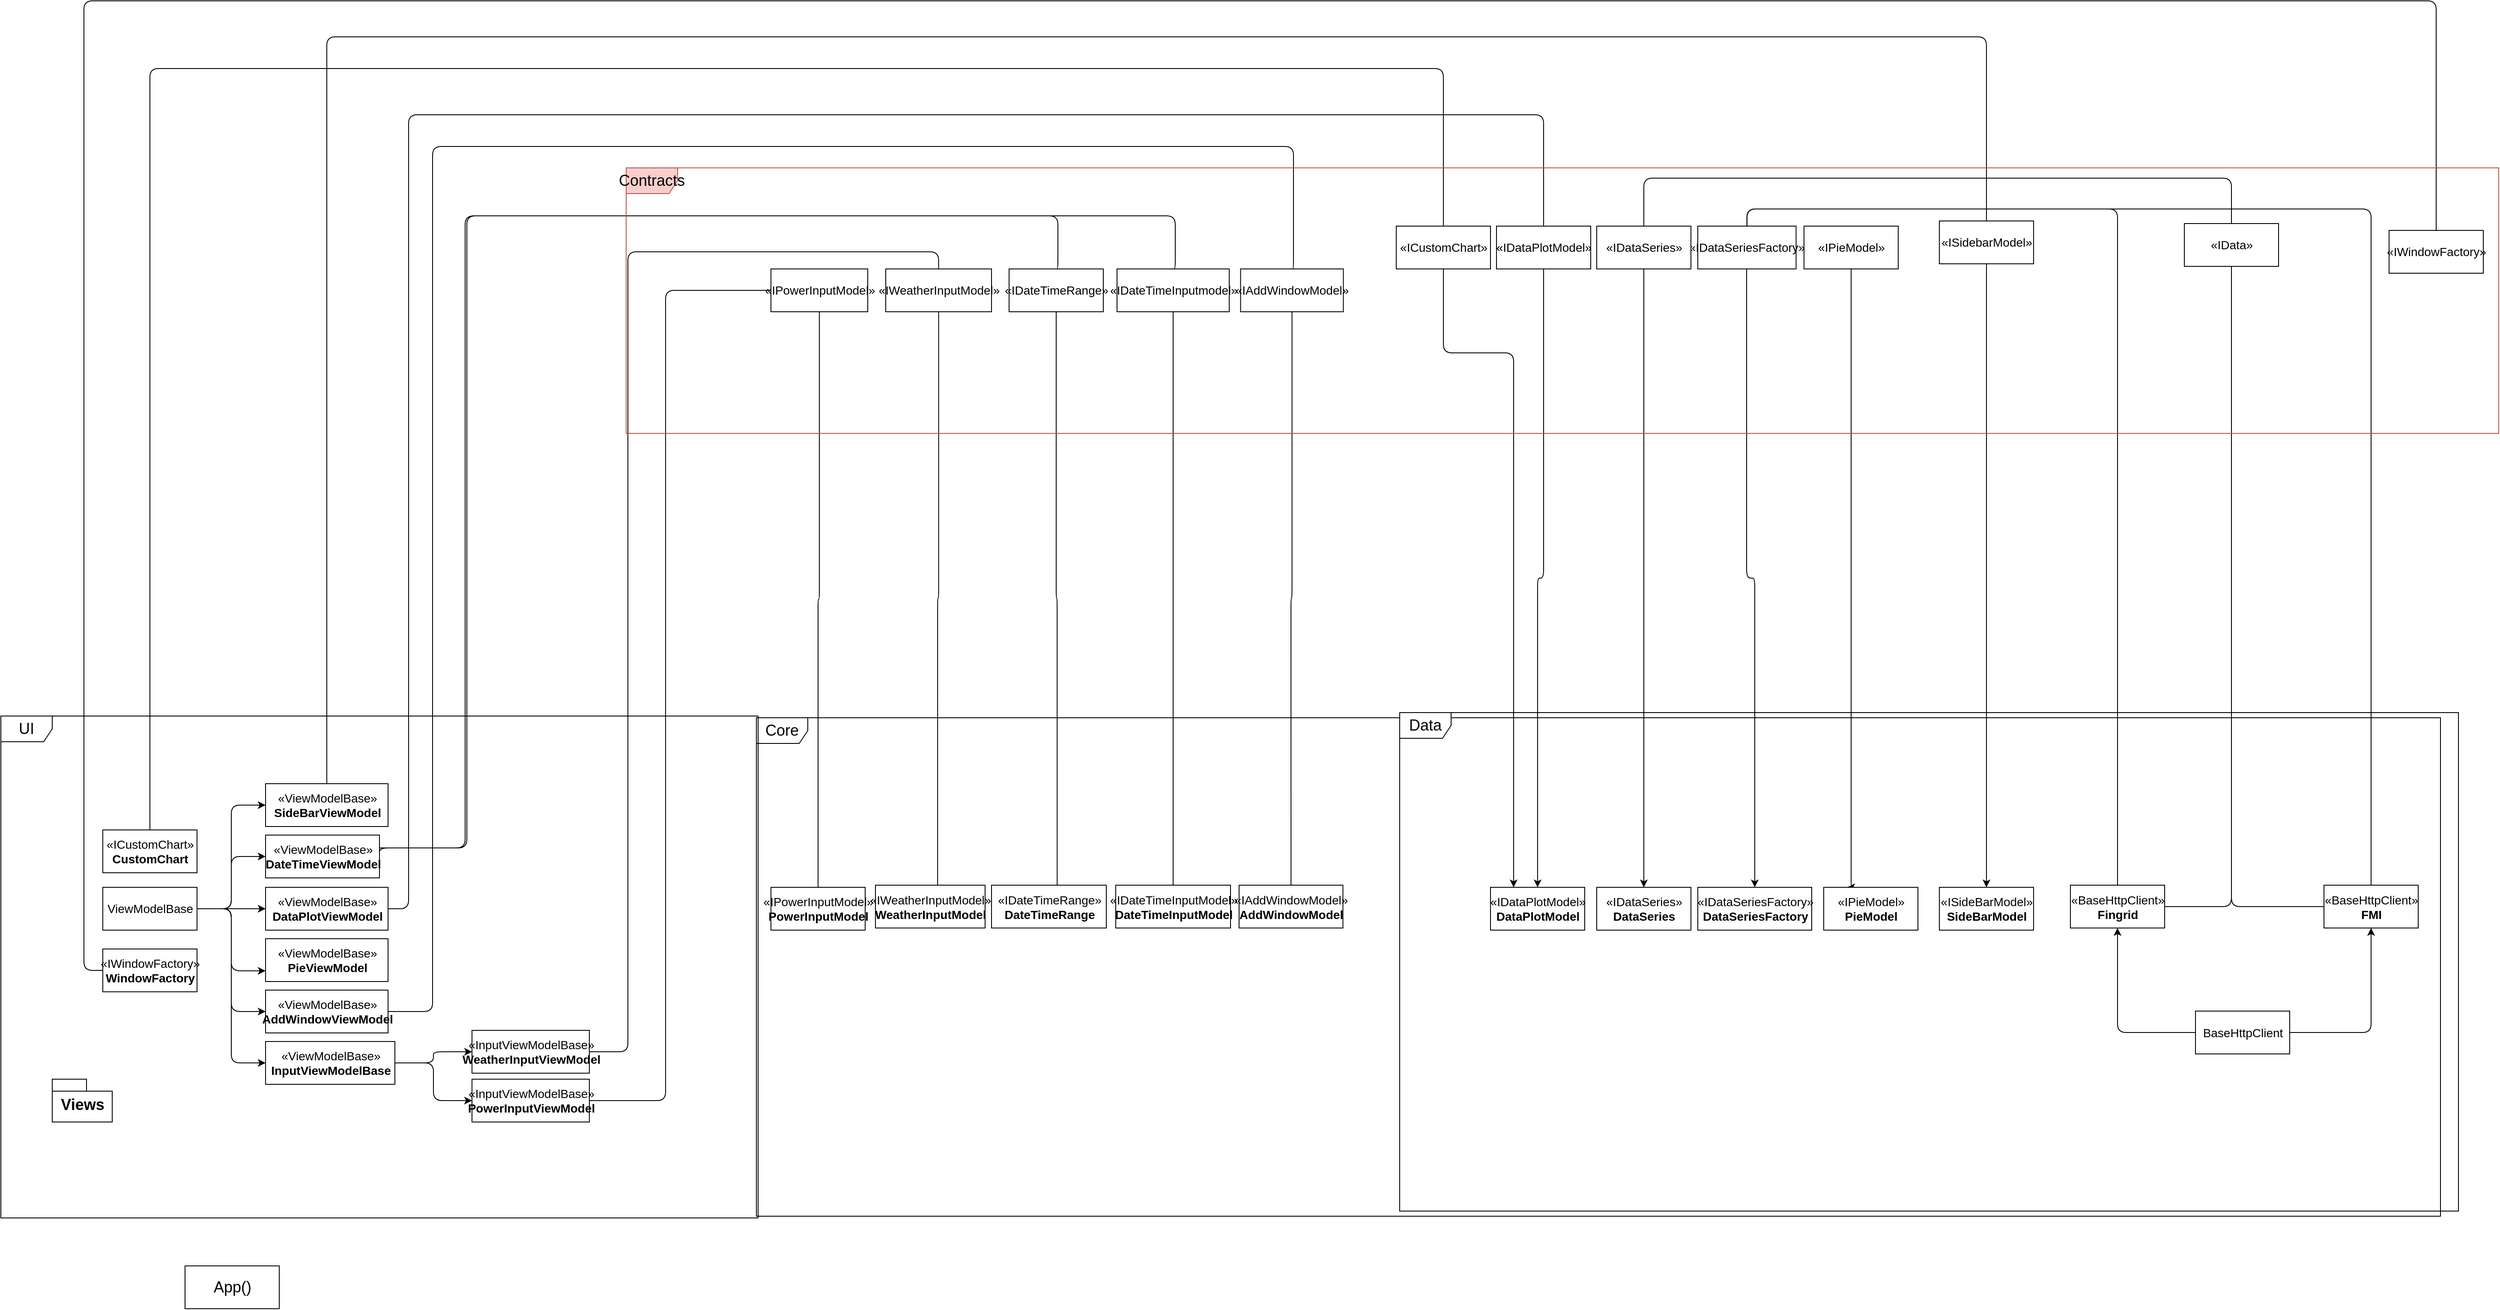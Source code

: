 <mxfile version="14.5.8" type="device"><diagram id="C5RBs43oDa-KdzZeNtuy" name="Page-1"><mxGraphModel dx="4160" dy="2304" grid="0" gridSize="10" guides="1" tooltips="1" connect="1" arrows="1" fold="1" page="0" pageScale="1" pageWidth="827" pageHeight="1169" math="0" shadow="0"><root><mxCell id="WIyWlLk6GJQsqaUBKTNV-0"/><mxCell id="WIyWlLk6GJQsqaUBKTNV-1" parent="WIyWlLk6GJQsqaUBKTNV-0"/><mxCell id="1zRFErv88xGNdsrMWLjV-0" value="App()" style="html=1;fontSize=18;" vertex="1" parent="WIyWlLk6GJQsqaUBKTNV-1"><mxGeometry x="-1699" y="1010" width="110" height="50" as="geometry"/></mxCell><mxCell id="1zRFErv88xGNdsrMWLjV-121" style="edgeStyle=orthogonalEdgeStyle;rounded=1;orthogonalLoop=1;jettySize=auto;html=1;entryX=0.5;entryY=0;entryDx=0;entryDy=0;fontSize=14;" edge="1" parent="WIyWlLk6GJQsqaUBKTNV-1" source="1zRFErv88xGNdsrMWLjV-19" target="1zRFErv88xGNdsrMWLjV-57"><mxGeometry relative="1" as="geometry"/></mxCell><mxCell id="1zRFErv88xGNdsrMWLjV-19" value="«ISidebarModel»" style="html=1;fontSize=14;" vertex="1" parent="WIyWlLk6GJQsqaUBKTNV-1"><mxGeometry x="349" y="-210" width="110" height="50" as="geometry"/></mxCell><mxCell id="1zRFErv88xGNdsrMWLjV-20" value="«IWindowFactory»" style="html=1;fontSize=14;" vertex="1" parent="WIyWlLk6GJQsqaUBKTNV-1"><mxGeometry x="874" y="-199" width="110" height="50" as="geometry"/></mxCell><mxCell id="1zRFErv88xGNdsrMWLjV-152" style="edgeStyle=orthogonalEdgeStyle;rounded=1;orthogonalLoop=1;jettySize=auto;html=1;entryX=0.5;entryY=0;entryDx=0;entryDy=0;startArrow=none;startFill=0;endArrow=classic;endFill=1;fontSize=14;" edge="1" parent="WIyWlLk6GJQsqaUBKTNV-1" source="1zRFErv88xGNdsrMWLjV-21" target="1zRFErv88xGNdsrMWLjV-62"><mxGeometry relative="1" as="geometry"/></mxCell><mxCell id="1zRFErv88xGNdsrMWLjV-21" value="«IDataPlotModel»" style="html=1;fontSize=14;" vertex="1" parent="WIyWlLk6GJQsqaUBKTNV-1"><mxGeometry x="-168" y="-204" width="110" height="50" as="geometry"/></mxCell><mxCell id="1zRFErv88xGNdsrMWLjV-149" style="edgeStyle=orthogonalEdgeStyle;rounded=1;orthogonalLoop=1;jettySize=auto;html=1;entryX=0.5;entryY=0;entryDx=0;entryDy=0;startArrow=none;startFill=0;endArrow=none;endFill=0;fontSize=14;" edge="1" parent="WIyWlLk6GJQsqaUBKTNV-1" source="1zRFErv88xGNdsrMWLjV-22" target="1zRFErv88xGNdsrMWLjV-31"><mxGeometry relative="1" as="geometry"><Array as="points"><mxPoint x="690" y="-260"/><mxPoint x="4" y="-260"/></Array></mxGeometry></mxCell><mxCell id="1zRFErv88xGNdsrMWLjV-22" value="«IData»" style="html=1;fontSize=14;" vertex="1" parent="WIyWlLk6GJQsqaUBKTNV-1"><mxGeometry x="635" y="-207" width="110" height="50" as="geometry"/></mxCell><mxCell id="1zRFErv88xGNdsrMWLjV-87" style="edgeStyle=orthogonalEdgeStyle;rounded=1;orthogonalLoop=1;jettySize=auto;html=1;fontSize=14;" edge="1" parent="WIyWlLk6GJQsqaUBKTNV-1" source="1zRFErv88xGNdsrMWLjV-23" target="1zRFErv88xGNdsrMWLjV-62"><mxGeometry relative="1" as="geometry"><Array as="points"><mxPoint x="-230" y="-56"/><mxPoint x="-148" y="-56"/></Array></mxGeometry></mxCell><mxCell id="1zRFErv88xGNdsrMWLjV-23" value="«ICustomChart»" style="html=1;fontSize=14;" vertex="1" parent="WIyWlLk6GJQsqaUBKTNV-1"><mxGeometry x="-285" y="-204" width="110" height="50" as="geometry"/></mxCell><mxCell id="1zRFErv88xGNdsrMWLjV-137" style="edgeStyle=orthogonalEdgeStyle;rounded=1;orthogonalLoop=1;jettySize=auto;html=1;entryX=0.567;entryY=0.002;entryDx=0;entryDy=0;entryPerimeter=0;startArrow=none;startFill=0;endArrow=none;endFill=0;fontSize=14;" edge="1" parent="WIyWlLk6GJQsqaUBKTNV-1" source="1zRFErv88xGNdsrMWLjV-24" target="1zRFErv88xGNdsrMWLjV-63"><mxGeometry relative="1" as="geometry"/></mxCell><mxCell id="1zRFErv88xGNdsrMWLjV-24" value="«IWeatherInputModel»" style="html=1;fontSize=14;" vertex="1" parent="WIyWlLk6GJQsqaUBKTNV-1"><mxGeometry x="-881" y="-154" width="123.5" height="50" as="geometry"/></mxCell><mxCell id="1zRFErv88xGNdsrMWLjV-138" style="edgeStyle=orthogonalEdgeStyle;rounded=1;orthogonalLoop=1;jettySize=auto;html=1;entryX=0.572;entryY=0.049;entryDx=0;entryDy=0;entryPerimeter=0;startArrow=none;startFill=0;endArrow=none;endFill=0;fontSize=14;" edge="1" parent="WIyWlLk6GJQsqaUBKTNV-1" source="1zRFErv88xGNdsrMWLjV-26" target="1zRFErv88xGNdsrMWLjV-55"><mxGeometry relative="1" as="geometry"/></mxCell><mxCell id="1zRFErv88xGNdsrMWLjV-26" value="«IDateTimeRange»" style="html=1;fontSize=14;" vertex="1" parent="WIyWlLk6GJQsqaUBKTNV-1"><mxGeometry x="-737" y="-154" width="110" height="50" as="geometry"/></mxCell><mxCell id="1zRFErv88xGNdsrMWLjV-139" style="edgeStyle=orthogonalEdgeStyle;rounded=1;orthogonalLoop=1;jettySize=auto;html=1;entryX=0.5;entryY=0;entryDx=0;entryDy=0;startArrow=none;startFill=0;endArrow=none;endFill=0;fontSize=14;" edge="1" parent="WIyWlLk6GJQsqaUBKTNV-1" source="1zRFErv88xGNdsrMWLjV-27" target="1zRFErv88xGNdsrMWLjV-42"><mxGeometry relative="1" as="geometry"/></mxCell><mxCell id="1zRFErv88xGNdsrMWLjV-27" value="«IDateTimeInputmodel»" style="html=1;fontSize=14;" vertex="1" parent="WIyWlLk6GJQsqaUBKTNV-1"><mxGeometry x="-611" y="-154" width="131" height="50" as="geometry"/></mxCell><mxCell id="1zRFErv88xGNdsrMWLjV-140" style="edgeStyle=orthogonalEdgeStyle;rounded=1;orthogonalLoop=1;jettySize=auto;html=1;entryX=0.5;entryY=0;entryDx=0;entryDy=0;startArrow=none;startFill=0;endArrow=none;endFill=0;fontSize=14;" edge="1" parent="WIyWlLk6GJQsqaUBKTNV-1" source="1zRFErv88xGNdsrMWLjV-28" target="1zRFErv88xGNdsrMWLjV-41"><mxGeometry relative="1" as="geometry"/></mxCell><mxCell id="1zRFErv88xGNdsrMWLjV-28" value="«IAddWindowModel»" style="html=1;fontSize=14;" vertex="1" parent="WIyWlLk6GJQsqaUBKTNV-1"><mxGeometry x="-466.75" y="-154" width="120" height="50" as="geometry"/></mxCell><mxCell id="1zRFErv88xGNdsrMWLjV-120" style="edgeStyle=orthogonalEdgeStyle;rounded=1;orthogonalLoop=1;jettySize=auto;html=1;entryX=0.25;entryY=0;entryDx=0;entryDy=0;fontSize=14;" edge="1" parent="WIyWlLk6GJQsqaUBKTNV-1" source="1zRFErv88xGNdsrMWLjV-29" target="1zRFErv88xGNdsrMWLjV-59"><mxGeometry relative="1" as="geometry"><mxPoint x="246" y="568" as="targetPoint"/><Array as="points"><mxPoint x="246" y="568"/></Array></mxGeometry></mxCell><mxCell id="1zRFErv88xGNdsrMWLjV-29" value="«IPieModel»" style="html=1;fontSize=14;" vertex="1" parent="WIyWlLk6GJQsqaUBKTNV-1"><mxGeometry x="191" y="-204" width="110" height="50" as="geometry"/></mxCell><mxCell id="1zRFErv88xGNdsrMWLjV-119" style="edgeStyle=orthogonalEdgeStyle;rounded=1;orthogonalLoop=1;jettySize=auto;html=1;entryX=0.5;entryY=0;entryDx=0;entryDy=0;fontSize=14;" edge="1" parent="WIyWlLk6GJQsqaUBKTNV-1" target="1zRFErv88xGNdsrMWLjV-60"><mxGeometry relative="1" as="geometry"><mxPoint x="134" y="-160" as="sourcePoint"/><Array as="points"><mxPoint x="124" y="207"/><mxPoint x="133" y="207"/></Array></mxGeometry></mxCell><mxCell id="1zRFErv88xGNdsrMWLjV-30" value="«IDataSeriesFactory»" style="html=1;fontSize=14;" vertex="1" parent="WIyWlLk6GJQsqaUBKTNV-1"><mxGeometry x="67" y="-204" width="114.75" height="50" as="geometry"/></mxCell><mxCell id="1zRFErv88xGNdsrMWLjV-118" style="edgeStyle=orthogonalEdgeStyle;rounded=1;orthogonalLoop=1;jettySize=auto;html=1;entryX=0.5;entryY=0;entryDx=0;entryDy=0;fontSize=14;" edge="1" parent="WIyWlLk6GJQsqaUBKTNV-1" source="1zRFErv88xGNdsrMWLjV-31" target="1zRFErv88xGNdsrMWLjV-61"><mxGeometry relative="1" as="geometry"/></mxCell><mxCell id="1zRFErv88xGNdsrMWLjV-31" value="«IDataSeries»" style="html=1;fontSize=14;" vertex="1" parent="WIyWlLk6GJQsqaUBKTNV-1"><mxGeometry x="-51" y="-204" width="110" height="50" as="geometry"/></mxCell><mxCell id="1zRFErv88xGNdsrMWLjV-41" value="«IAddWindowModel»&lt;br style=&quot;font-size: 14px;&quot;&gt;&lt;b style=&quot;font-size: 14px;&quot;&gt;AddWindowModel&lt;/b&gt;" style="html=1;fontSize=14;" vertex="1" parent="WIyWlLk6GJQsqaUBKTNV-1"><mxGeometry x="-468.5" y="565.5" width="121.25" height="50" as="geometry"/></mxCell><mxCell id="1zRFErv88xGNdsrMWLjV-42" value="«IDateTimeInputModel»&lt;br style=&quot;font-size: 14px;&quot;&gt;&lt;b style=&quot;font-size: 14px;&quot;&gt;DateTimeInputModel&lt;/b&gt;" style="html=1;fontSize=14;" vertex="1" parent="WIyWlLk6GJQsqaUBKTNV-1"><mxGeometry x="-612.5" y="565.5" width="134" height="50" as="geometry"/></mxCell><mxCell id="1zRFErv88xGNdsrMWLjV-55" value="«IDateTimeRange»&lt;br style=&quot;font-size: 14px;&quot;&gt;&lt;b style=&quot;font-size: 14px;&quot;&gt;DateTimeRange&lt;/b&gt;" style="html=1;fontSize=14;" vertex="1" parent="WIyWlLk6GJQsqaUBKTNV-1"><mxGeometry x="-757.5" y="565.5" width="134" height="50" as="geometry"/></mxCell><mxCell id="1zRFErv88xGNdsrMWLjV-57" value="«ISideBarModel»&lt;br style=&quot;font-size: 14px;&quot;&gt;&lt;b style=&quot;font-size: 14px;&quot;&gt;SideBarModel&lt;/b&gt;" style="html=1;fontSize=14;" vertex="1" parent="WIyWlLk6GJQsqaUBKTNV-1"><mxGeometry x="349" y="568" width="110" height="50" as="geometry"/></mxCell><mxCell id="1zRFErv88xGNdsrMWLjV-59" value="«IPieModel»&lt;br style=&quot;font-size: 14px;&quot;&gt;&lt;b style=&quot;font-size: 14px;&quot;&gt;PieModel&lt;/b&gt;" style="html=1;fontSize=14;" vertex="1" parent="WIyWlLk6GJQsqaUBKTNV-1"><mxGeometry x="214" y="568" width="110" height="50" as="geometry"/></mxCell><mxCell id="1zRFErv88xGNdsrMWLjV-60" value="«IDataSeriesFactory»&lt;br style=&quot;font-size: 14px;&quot;&gt;&lt;b style=&quot;font-size: 14px;&quot;&gt;DataSeriesFactory&lt;/b&gt;" style="html=1;fontSize=14;" vertex="1" parent="WIyWlLk6GJQsqaUBKTNV-1"><mxGeometry x="67" y="568" width="133" height="50" as="geometry"/></mxCell><mxCell id="1zRFErv88xGNdsrMWLjV-61" value="«IDataSeries»&lt;br style=&quot;font-size: 14px;&quot;&gt;&lt;b style=&quot;font-size: 14px;&quot;&gt;DataSeries&lt;/b&gt;" style="html=1;fontSize=14;" vertex="1" parent="WIyWlLk6GJQsqaUBKTNV-1"><mxGeometry x="-51" y="568" width="110" height="50" as="geometry"/></mxCell><mxCell id="1zRFErv88xGNdsrMWLjV-62" value="«IDataPlotModel»&lt;br style=&quot;font-size: 14px;&quot;&gt;&lt;b style=&quot;font-size: 14px;&quot;&gt;DataPlotModel&lt;/b&gt;" style="html=1;fontSize=14;" vertex="1" parent="WIyWlLk6GJQsqaUBKTNV-1"><mxGeometry x="-175" y="568" width="110" height="50" as="geometry"/></mxCell><mxCell id="1zRFErv88xGNdsrMWLjV-63" value="«IWeatherInputModel»&lt;br style=&quot;font-size: 14px;&quot;&gt;&lt;b style=&quot;font-size: 14px;&quot;&gt;WeatherInputModel&lt;/b&gt;" style="html=1;fontSize=14;" vertex="1" parent="WIyWlLk6GJQsqaUBKTNV-1"><mxGeometry x="-893" y="565.5" width="128" height="50" as="geometry"/></mxCell><mxCell id="1zRFErv88xGNdsrMWLjV-64" value="«IPowerInputModel»&lt;br style=&quot;font-size: 14px;&quot;&gt;&lt;b style=&quot;font-size: 14px;&quot;&gt;PowerInputModel&lt;/b&gt;" style="html=1;fontSize=14;" vertex="1" parent="WIyWlLk6GJQsqaUBKTNV-1"><mxGeometry x="-1015" y="568" width="110" height="50" as="geometry"/></mxCell><mxCell id="1zRFErv88xGNdsrMWLjV-83" style="edgeStyle=orthogonalEdgeStyle;rounded=1;orthogonalLoop=1;jettySize=auto;html=1;entryX=0.5;entryY=1;entryDx=0;entryDy=0;fontSize=14;" edge="1" parent="WIyWlLk6GJQsqaUBKTNV-1" source="1zRFErv88xGNdsrMWLjV-76" target="1zRFErv88xGNdsrMWLjV-77"><mxGeometry relative="1" as="geometry"/></mxCell><mxCell id="1zRFErv88xGNdsrMWLjV-84" style="edgeStyle=orthogonalEdgeStyle;orthogonalLoop=1;jettySize=auto;html=1;entryX=0.5;entryY=1;entryDx=0;entryDy=0;rounded=1;fontSize=14;" edge="1" parent="WIyWlLk6GJQsqaUBKTNV-1" source="1zRFErv88xGNdsrMWLjV-76" target="1zRFErv88xGNdsrMWLjV-78"><mxGeometry relative="1" as="geometry"/></mxCell><mxCell id="1zRFErv88xGNdsrMWLjV-76" value="BaseHttpClient" style="html=1;fontSize=14;" vertex="1" parent="WIyWlLk6GJQsqaUBKTNV-1"><mxGeometry x="648" y="712.5" width="110" height="50" as="geometry"/></mxCell><mxCell id="1zRFErv88xGNdsrMWLjV-146" style="edgeStyle=orthogonalEdgeStyle;rounded=1;orthogonalLoop=1;jettySize=auto;html=1;entryX=0.5;entryY=1;entryDx=0;entryDy=0;startArrow=none;startFill=0;endArrow=none;endFill=0;fontSize=14;" edge="1" parent="WIyWlLk6GJQsqaUBKTNV-1" source="1zRFErv88xGNdsrMWLjV-77" target="1zRFErv88xGNdsrMWLjV-22"><mxGeometry relative="1" as="geometry"/></mxCell><mxCell id="1zRFErv88xGNdsrMWLjV-150" style="edgeStyle=orthogonalEdgeStyle;rounded=1;orthogonalLoop=1;jettySize=auto;html=1;entryX=0.5;entryY=0;entryDx=0;entryDy=0;startArrow=none;startFill=0;endArrow=none;endFill=0;fontSize=14;" edge="1" parent="WIyWlLk6GJQsqaUBKTNV-1" source="1zRFErv88xGNdsrMWLjV-77" target="1zRFErv88xGNdsrMWLjV-30"><mxGeometry relative="1" as="geometry"><Array as="points"><mxPoint x="557" y="-224"/><mxPoint x="124" y="-224"/></Array></mxGeometry></mxCell><mxCell id="1zRFErv88xGNdsrMWLjV-77" value="«BaseHttpClient»&lt;br style=&quot;font-size: 14px;&quot;&gt;&lt;b style=&quot;font-size: 14px;&quot;&gt;Fingrid&lt;/b&gt;" style="html=1;fontSize=14;" vertex="1" parent="WIyWlLk6GJQsqaUBKTNV-1"><mxGeometry x="502" y="565.5" width="110" height="50" as="geometry"/></mxCell><mxCell id="1zRFErv88xGNdsrMWLjV-148" style="edgeStyle=orthogonalEdgeStyle;rounded=1;orthogonalLoop=1;jettySize=auto;html=1;entryX=0.5;entryY=1;entryDx=0;entryDy=0;startArrow=none;startFill=0;endArrow=none;endFill=0;fontSize=14;" edge="1" parent="WIyWlLk6GJQsqaUBKTNV-1" source="1zRFErv88xGNdsrMWLjV-78" target="1zRFErv88xGNdsrMWLjV-22"><mxGeometry relative="1" as="geometry"/></mxCell><mxCell id="1zRFErv88xGNdsrMWLjV-151" style="edgeStyle=orthogonalEdgeStyle;rounded=1;orthogonalLoop=1;jettySize=auto;html=1;entryX=0.5;entryY=0;entryDx=0;entryDy=0;startArrow=none;startFill=0;endArrow=none;endFill=0;fontSize=14;" edge="1" parent="WIyWlLk6GJQsqaUBKTNV-1" source="1zRFErv88xGNdsrMWLjV-78" target="1zRFErv88xGNdsrMWLjV-30"><mxGeometry relative="1" as="geometry"><Array as="points"><mxPoint x="853" y="-224"/><mxPoint x="124" y="-224"/></Array></mxGeometry></mxCell><mxCell id="1zRFErv88xGNdsrMWLjV-78" value="«BaseHttpClient»&lt;br style=&quot;font-size: 14px;&quot;&gt;&lt;b style=&quot;font-size: 14px;&quot;&gt;FMI&lt;/b&gt;" style="html=1;fontSize=14;" vertex="1" parent="WIyWlLk6GJQsqaUBKTNV-1"><mxGeometry x="798" y="565.5" width="110" height="50" as="geometry"/></mxCell><mxCell id="1zRFErv88xGNdsrMWLjV-104" style="edgeStyle=orthogonalEdgeStyle;rounded=1;orthogonalLoop=1;jettySize=auto;html=1;entryX=0;entryY=0.5;entryDx=0;entryDy=0;fontSize=14;" edge="1" parent="WIyWlLk6GJQsqaUBKTNV-1" source="1zRFErv88xGNdsrMWLjV-92" target="1zRFErv88xGNdsrMWLjV-103"><mxGeometry relative="1" as="geometry"/></mxCell><mxCell id="1zRFErv88xGNdsrMWLjV-105" style="edgeStyle=orthogonalEdgeStyle;rounded=1;orthogonalLoop=1;jettySize=auto;html=1;entryX=0;entryY=0.5;entryDx=0;entryDy=0;fontSize=14;" edge="1" parent="WIyWlLk6GJQsqaUBKTNV-1" source="1zRFErv88xGNdsrMWLjV-92" target="1zRFErv88xGNdsrMWLjV-98"><mxGeometry relative="1" as="geometry"/></mxCell><mxCell id="1zRFErv88xGNdsrMWLjV-106" style="edgeStyle=orthogonalEdgeStyle;rounded=1;orthogonalLoop=1;jettySize=auto;html=1;entryX=0;entryY=0.5;entryDx=0;entryDy=0;fontSize=14;" edge="1" parent="WIyWlLk6GJQsqaUBKTNV-1" source="1zRFErv88xGNdsrMWLjV-92" target="1zRFErv88xGNdsrMWLjV-101"><mxGeometry relative="1" as="geometry"/></mxCell><mxCell id="1zRFErv88xGNdsrMWLjV-107" style="edgeStyle=orthogonalEdgeStyle;rounded=1;orthogonalLoop=1;jettySize=auto;html=1;entryX=0;entryY=0.75;entryDx=0;entryDy=0;fontSize=14;" edge="1" parent="WIyWlLk6GJQsqaUBKTNV-1" source="1zRFErv88xGNdsrMWLjV-92" target="1zRFErv88xGNdsrMWLjV-102"><mxGeometry relative="1" as="geometry"/></mxCell><mxCell id="1zRFErv88xGNdsrMWLjV-108" style="edgeStyle=orthogonalEdgeStyle;rounded=1;orthogonalLoop=1;jettySize=auto;html=1;entryX=0;entryY=0.5;entryDx=0;entryDy=0;fontSize=14;" edge="1" parent="WIyWlLk6GJQsqaUBKTNV-1" source="1zRFErv88xGNdsrMWLjV-92" target="1zRFErv88xGNdsrMWLjV-94"><mxGeometry relative="1" as="geometry"/></mxCell><mxCell id="1zRFErv88xGNdsrMWLjV-109" style="edgeStyle=orthogonalEdgeStyle;rounded=1;orthogonalLoop=1;jettySize=auto;html=1;entryX=0;entryY=0.5;entryDx=0;entryDy=0;fontSize=14;" edge="1" parent="WIyWlLk6GJQsqaUBKTNV-1" source="1zRFErv88xGNdsrMWLjV-92" target="1zRFErv88xGNdsrMWLjV-97"><mxGeometry relative="1" as="geometry"/></mxCell><mxCell id="1zRFErv88xGNdsrMWLjV-92" value="ViewModelBase" style="html=1;fontSize=14;" vertex="1" parent="WIyWlLk6GJQsqaUBKTNV-1"><mxGeometry x="-1795" y="568" width="110" height="50" as="geometry"/></mxCell><mxCell id="1zRFErv88xGNdsrMWLjV-145" style="edgeStyle=orthogonalEdgeStyle;rounded=1;orthogonalLoop=1;jettySize=auto;html=1;startArrow=none;startFill=0;endArrow=none;endFill=0;entryX=0.5;entryY=0;entryDx=0;entryDy=0;fontSize=14;" edge="1" parent="WIyWlLk6GJQsqaUBKTNV-1" source="1zRFErv88xGNdsrMWLjV-93" target="1zRFErv88xGNdsrMWLjV-23"><mxGeometry relative="1" as="geometry"><mxPoint x="50" y="-302.5" as="targetPoint"/><Array as="points"><mxPoint x="-1740" y="-388"/><mxPoint x="-230" y="-388"/></Array></mxGeometry></mxCell><mxCell id="1zRFErv88xGNdsrMWLjV-93" value="«ICustomChart»&lt;br style=&quot;font-size: 14px;&quot;&gt;&lt;b style=&quot;font-size: 14px;&quot;&gt;CustomChart&lt;/b&gt;" style="html=1;fontSize=14;" vertex="1" parent="WIyWlLk6GJQsqaUBKTNV-1"><mxGeometry x="-1795" y="501" width="110" height="50" as="geometry"/></mxCell><mxCell id="1zRFErv88xGNdsrMWLjV-122" style="edgeStyle=orthogonalEdgeStyle;rounded=1;orthogonalLoop=1;jettySize=auto;html=1;entryX=0.5;entryY=0;entryDx=0;entryDy=0;startArrow=none;startFill=0;endArrow=none;endFill=0;exitX=1;exitY=0.5;exitDx=0;exitDy=0;fontSize=14;" edge="1" parent="WIyWlLk6GJQsqaUBKTNV-1" source="1zRFErv88xGNdsrMWLjV-94" target="1zRFErv88xGNdsrMWLjV-28"><mxGeometry relative="1" as="geometry"><Array as="points"><mxPoint x="-1410" y="713"/><mxPoint x="-1410" y="-297"/><mxPoint x="-405" y="-297"/><mxPoint x="-405" y="-154"/></Array></mxGeometry></mxCell><mxCell id="1zRFErv88xGNdsrMWLjV-94" value="«ViewModelBase»&lt;br style=&quot;font-size: 14px;&quot;&gt;&lt;b style=&quot;font-size: 14px;&quot;&gt;AddWindowViewModel&lt;/b&gt;" style="html=1;fontSize=14;" vertex="1" parent="WIyWlLk6GJQsqaUBKTNV-1"><mxGeometry x="-1605" y="688" width="143" height="50" as="geometry"/></mxCell><mxCell id="1zRFErv88xGNdsrMWLjV-133" style="edgeStyle=orthogonalEdgeStyle;rounded=1;orthogonalLoop=1;jettySize=auto;html=1;entryX=0;entryY=0.5;entryDx=0;entryDy=0;startArrow=none;startFill=0;endArrow=none;endFill=0;fontSize=14;" edge="1" parent="WIyWlLk6GJQsqaUBKTNV-1" source="1zRFErv88xGNdsrMWLjV-96" target="1zRFErv88xGNdsrMWLjV-25"><mxGeometry relative="1" as="geometry"><Array as="points"><mxPoint x="-1138" y="817"/><mxPoint x="-1138" y="-129"/></Array></mxGeometry></mxCell><mxCell id="1zRFErv88xGNdsrMWLjV-96" value="«InputViewModelBase»&lt;br style=&quot;font-size: 14px;&quot;&gt;&lt;b style=&quot;font-size: 14px;&quot;&gt;PowerInputViewModel&lt;/b&gt;" style="html=1;fontSize=14;" vertex="1" parent="WIyWlLk6GJQsqaUBKTNV-1"><mxGeometry x="-1364" y="792" width="137" height="50" as="geometry"/></mxCell><mxCell id="1zRFErv88xGNdsrMWLjV-110" style="edgeStyle=orthogonalEdgeStyle;rounded=1;orthogonalLoop=1;jettySize=auto;html=1;entryX=0;entryY=0.5;entryDx=0;entryDy=0;fontSize=14;" edge="1" parent="WIyWlLk6GJQsqaUBKTNV-1" source="1zRFErv88xGNdsrMWLjV-97" target="1zRFErv88xGNdsrMWLjV-99"><mxGeometry relative="1" as="geometry"/></mxCell><mxCell id="1zRFErv88xGNdsrMWLjV-111" style="edgeStyle=orthogonalEdgeStyle;rounded=1;orthogonalLoop=1;jettySize=auto;html=1;entryX=0;entryY=0.5;entryDx=0;entryDy=0;fontSize=14;" edge="1" parent="WIyWlLk6GJQsqaUBKTNV-1" source="1zRFErv88xGNdsrMWLjV-97" target="1zRFErv88xGNdsrMWLjV-96"><mxGeometry relative="1" as="geometry"/></mxCell><mxCell id="1zRFErv88xGNdsrMWLjV-97" value="«ViewModelBase»&lt;br style=&quot;font-size: 14px;&quot;&gt;&lt;b style=&quot;font-size: 14px;&quot;&gt;InputViewModelBase&lt;/b&gt;" style="html=1;fontSize=14;" vertex="1" parent="WIyWlLk6GJQsqaUBKTNV-1"><mxGeometry x="-1605" y="748" width="151" height="50" as="geometry"/></mxCell><mxCell id="1zRFErv88xGNdsrMWLjV-124" style="edgeStyle=orthogonalEdgeStyle;rounded=1;orthogonalLoop=1;jettySize=auto;html=1;entryX=0.5;entryY=0;entryDx=0;entryDy=0;startArrow=none;startFill=0;endArrow=none;endFill=0;fontSize=14;" edge="1" parent="WIyWlLk6GJQsqaUBKTNV-1" source="1zRFErv88xGNdsrMWLjV-98" target="1zRFErv88xGNdsrMWLjV-27"><mxGeometry relative="1" as="geometry"><Array as="points"><mxPoint x="-1370" y="522"/><mxPoint x="-1370" y="-216"/><mxPoint x="-543" y="-216"/><mxPoint x="-543" y="-154"/></Array></mxGeometry></mxCell><mxCell id="1zRFErv88xGNdsrMWLjV-125" style="edgeStyle=orthogonalEdgeStyle;rounded=1;orthogonalLoop=1;jettySize=auto;html=1;entryX=0.5;entryY=0;entryDx=0;entryDy=0;startArrow=none;startFill=0;endArrow=none;endFill=0;exitX=1;exitY=0.5;exitDx=0;exitDy=0;fontSize=14;" edge="1" parent="WIyWlLk6GJQsqaUBKTNV-1" source="1zRFErv88xGNdsrMWLjV-98" target="1zRFErv88xGNdsrMWLjV-26"><mxGeometry relative="1" as="geometry"><Array as="points"><mxPoint x="-1472" y="522"/><mxPoint x="-1372" y="522"/><mxPoint x="-1372" y="-216"/><mxPoint x="-680" y="-216"/><mxPoint x="-680" y="-154"/></Array></mxGeometry></mxCell><mxCell id="1zRFErv88xGNdsrMWLjV-98" value="«ViewModelBase»&lt;br style=&quot;font-size: 14px;&quot;&gt;&lt;b style=&quot;font-size: 14px;&quot;&gt;DateTimeViewModel&lt;/b&gt;" style="html=1;fontSize=14;" vertex="1" parent="WIyWlLk6GJQsqaUBKTNV-1"><mxGeometry x="-1605" y="507" width="133" height="50" as="geometry"/></mxCell><mxCell id="1zRFErv88xGNdsrMWLjV-132" style="edgeStyle=orthogonalEdgeStyle;rounded=1;orthogonalLoop=1;jettySize=auto;html=1;entryX=0.5;entryY=0;entryDx=0;entryDy=0;startArrow=none;startFill=0;endArrow=none;endFill=0;fontSize=14;" edge="1" parent="WIyWlLk6GJQsqaUBKTNV-1" source="1zRFErv88xGNdsrMWLjV-99" target="1zRFErv88xGNdsrMWLjV-24"><mxGeometry relative="1" as="geometry"><Array as="points"><mxPoint x="-1182" y="760"/><mxPoint x="-1182" y="-174"/><mxPoint x="-819" y="-174"/></Array></mxGeometry></mxCell><mxCell id="1zRFErv88xGNdsrMWLjV-99" value="«InputViewModelBase»&lt;br style=&quot;font-size: 14px;&quot;&gt;&lt;b style=&quot;font-size: 14px;&quot;&gt;WeatherInputViewModel&lt;/b&gt;" style="html=1;fontSize=14;" vertex="1" parent="WIyWlLk6GJQsqaUBKTNV-1"><mxGeometry x="-1364" y="735" width="137" height="50" as="geometry"/></mxCell><mxCell id="1zRFErv88xGNdsrMWLjV-141" style="edgeStyle=orthogonalEdgeStyle;rounded=1;orthogonalLoop=1;jettySize=auto;html=1;entryX=0.5;entryY=0;entryDx=0;entryDy=0;startArrow=none;startFill=0;endArrow=none;endFill=0;fontSize=14;" edge="1" parent="WIyWlLk6GJQsqaUBKTNV-1" source="1zRFErv88xGNdsrMWLjV-101" target="1zRFErv88xGNdsrMWLjV-21"><mxGeometry relative="1" as="geometry"><Array as="points"><mxPoint x="-1438" y="593"/><mxPoint x="-1438" y="-334"/><mxPoint x="-113" y="-334"/></Array></mxGeometry></mxCell><mxCell id="1zRFErv88xGNdsrMWLjV-101" value="«ViewModelBase»&lt;br style=&quot;font-size: 14px;&quot;&gt;&lt;b style=&quot;font-size: 14px;&quot;&gt;DataPlotViewModel&lt;/b&gt;" style="html=1;fontSize=14;" vertex="1" parent="WIyWlLk6GJQsqaUBKTNV-1"><mxGeometry x="-1605" y="568" width="143" height="50" as="geometry"/></mxCell><mxCell id="1zRFErv88xGNdsrMWLjV-102" value="«ViewModelBase»&lt;br style=&quot;font-size: 14px;&quot;&gt;&lt;b style=&quot;font-size: 14px;&quot;&gt;PieViewModel&lt;/b&gt;" style="html=1;fontSize=14;" vertex="1" parent="WIyWlLk6GJQsqaUBKTNV-1"><mxGeometry x="-1605" y="628" width="143" height="50" as="geometry"/></mxCell><mxCell id="1zRFErv88xGNdsrMWLjV-155" style="edgeStyle=orthogonalEdgeStyle;rounded=1;orthogonalLoop=1;jettySize=auto;html=1;entryX=0.5;entryY=0;entryDx=0;entryDy=0;startArrow=none;startFill=0;endArrow=none;endFill=0;fontSize=14;" edge="1" parent="WIyWlLk6GJQsqaUBKTNV-1" source="1zRFErv88xGNdsrMWLjV-103" target="1zRFErv88xGNdsrMWLjV-19"><mxGeometry relative="1" as="geometry"><Array as="points"><mxPoint x="-1534" y="-425"/><mxPoint x="404" y="-425"/></Array></mxGeometry></mxCell><mxCell id="1zRFErv88xGNdsrMWLjV-103" value="«ViewModelBase»&lt;br style=&quot;font-size: 14px;&quot;&gt;&lt;b style=&quot;font-size: 14px;&quot;&gt;SideBarViewModel&lt;/b&gt;" style="html=1;fontSize=14;" vertex="1" parent="WIyWlLk6GJQsqaUBKTNV-1"><mxGeometry x="-1605" y="447" width="143" height="50" as="geometry"/></mxCell><mxCell id="1zRFErv88xGNdsrMWLjV-136" style="edgeStyle=orthogonalEdgeStyle;rounded=1;orthogonalLoop=1;jettySize=auto;html=1;entryX=0.5;entryY=0;entryDx=0;entryDy=0;startArrow=none;startFill=0;endArrow=none;endFill=0;fontSize=14;" edge="1" parent="WIyWlLk6GJQsqaUBKTNV-1" source="1zRFErv88xGNdsrMWLjV-25" target="1zRFErv88xGNdsrMWLjV-64"><mxGeometry relative="1" as="geometry"/></mxCell><mxCell id="1zRFErv88xGNdsrMWLjV-25" value="«IPowerInputModel»" style="html=1;fontSize=14;" vertex="1" parent="WIyWlLk6GJQsqaUBKTNV-1"><mxGeometry x="-1015" y="-154" width="113" height="50" as="geometry"/></mxCell><mxCell id="1zRFErv88xGNdsrMWLjV-156" style="edgeStyle=orthogonalEdgeStyle;rounded=1;orthogonalLoop=1;jettySize=auto;html=1;entryX=0.5;entryY=0;entryDx=0;entryDy=0;startArrow=none;startFill=0;endArrow=none;endFill=0;fontSize=14;" edge="1" parent="WIyWlLk6GJQsqaUBKTNV-1" source="1zRFErv88xGNdsrMWLjV-154" target="1zRFErv88xGNdsrMWLjV-20"><mxGeometry relative="1" as="geometry"><Array as="points"><mxPoint x="-1817" y="665"/><mxPoint x="-1817" y="-467"/><mxPoint x="929" y="-467"/></Array></mxGeometry></mxCell><mxCell id="1zRFErv88xGNdsrMWLjV-154" value="«IWindowFactory»&lt;br style=&quot;font-size: 14px;&quot;&gt;&lt;b style=&quot;font-size: 14px;&quot;&gt;WindowFactory&lt;/b&gt;" style="html=1;fontSize=14;" vertex="1" parent="WIyWlLk6GJQsqaUBKTNV-1"><mxGeometry x="-1795" y="640" width="110" height="50" as="geometry"/></mxCell><mxCell id="1zRFErv88xGNdsrMWLjV-157" value="Core" style="shape=umlFrame;whiteSpace=wrap;html=1;fontSize=18;" vertex="1" parent="WIyWlLk6GJQsqaUBKTNV-1"><mxGeometry x="-1032" y="370" width="1966" height="582" as="geometry"/></mxCell><mxCell id="1zRFErv88xGNdsrMWLjV-158" value="Data" style="shape=umlFrame;whiteSpace=wrap;html=1;fontSize=18;" vertex="1" parent="WIyWlLk6GJQsqaUBKTNV-1"><mxGeometry x="-281" y="364" width="1236" height="582" as="geometry"/></mxCell><mxCell id="1zRFErv88xGNdsrMWLjV-159" value="Contracts" style="shape=umlFrame;whiteSpace=wrap;html=1;fontSize=18;fillColor=#f8cecc;strokeColor=#b85450;" vertex="1" parent="WIyWlLk6GJQsqaUBKTNV-1"><mxGeometry x="-1184" y="-272" width="2186" height="310" as="geometry"/></mxCell><mxCell id="1zRFErv88xGNdsrMWLjV-160" value="UI" style="shape=umlFrame;whiteSpace=wrap;html=1;fontSize=18;" vertex="1" parent="WIyWlLk6GJQsqaUBKTNV-1"><mxGeometry x="-1914" y="368" width="884" height="586" as="geometry"/></mxCell><mxCell id="1zRFErv88xGNdsrMWLjV-161" value="Views" style="shape=folder;fontStyle=1;spacingTop=10;tabWidth=40;tabHeight=14;tabPosition=left;html=1;fontSize=18;" vertex="1" parent="WIyWlLk6GJQsqaUBKTNV-1"><mxGeometry x="-1854" y="792" width="70" height="50" as="geometry"/></mxCell></root></mxGraphModel></diagram></mxfile>